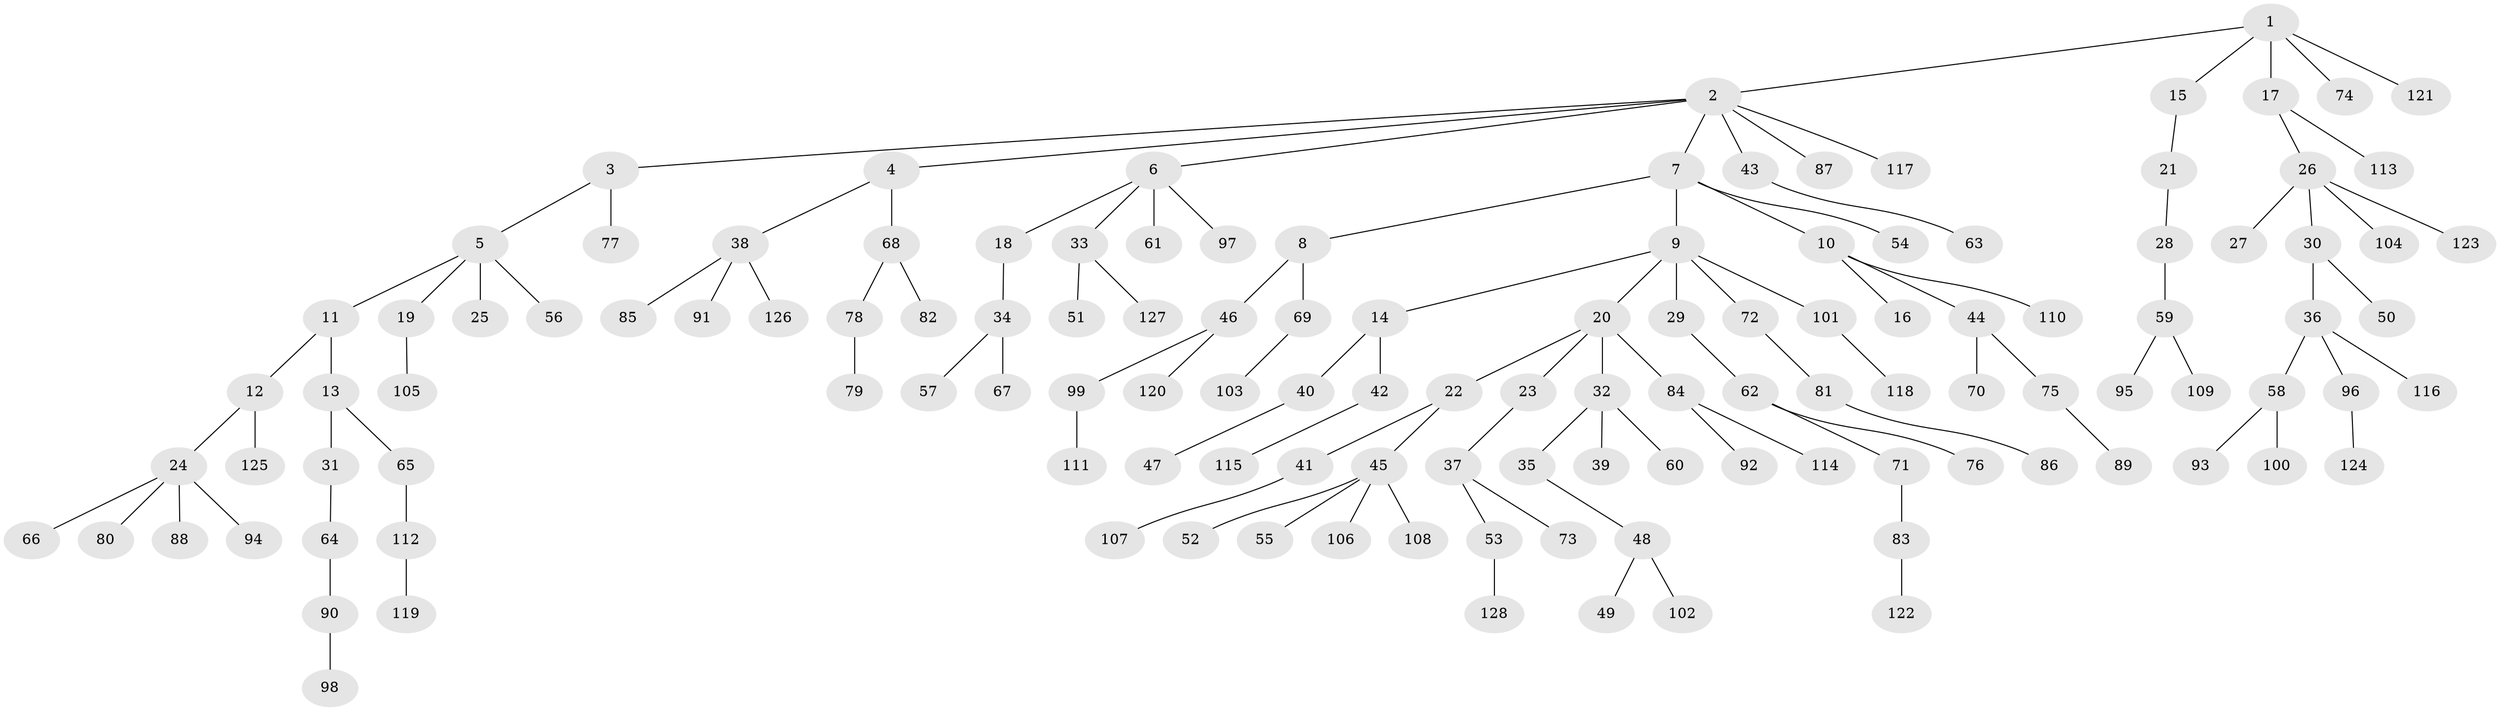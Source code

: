 // Generated by graph-tools (version 1.1) at 2025/02/03/09/25 03:02:29]
// undirected, 128 vertices, 127 edges
graph export_dot {
graph [start="1"]
  node [color=gray90,style=filled];
  1;
  2;
  3;
  4;
  5;
  6;
  7;
  8;
  9;
  10;
  11;
  12;
  13;
  14;
  15;
  16;
  17;
  18;
  19;
  20;
  21;
  22;
  23;
  24;
  25;
  26;
  27;
  28;
  29;
  30;
  31;
  32;
  33;
  34;
  35;
  36;
  37;
  38;
  39;
  40;
  41;
  42;
  43;
  44;
  45;
  46;
  47;
  48;
  49;
  50;
  51;
  52;
  53;
  54;
  55;
  56;
  57;
  58;
  59;
  60;
  61;
  62;
  63;
  64;
  65;
  66;
  67;
  68;
  69;
  70;
  71;
  72;
  73;
  74;
  75;
  76;
  77;
  78;
  79;
  80;
  81;
  82;
  83;
  84;
  85;
  86;
  87;
  88;
  89;
  90;
  91;
  92;
  93;
  94;
  95;
  96;
  97;
  98;
  99;
  100;
  101;
  102;
  103;
  104;
  105;
  106;
  107;
  108;
  109;
  110;
  111;
  112;
  113;
  114;
  115;
  116;
  117;
  118;
  119;
  120;
  121;
  122;
  123;
  124;
  125;
  126;
  127;
  128;
  1 -- 2;
  1 -- 15;
  1 -- 17;
  1 -- 74;
  1 -- 121;
  2 -- 3;
  2 -- 4;
  2 -- 6;
  2 -- 7;
  2 -- 43;
  2 -- 87;
  2 -- 117;
  3 -- 5;
  3 -- 77;
  4 -- 38;
  4 -- 68;
  5 -- 11;
  5 -- 19;
  5 -- 25;
  5 -- 56;
  6 -- 18;
  6 -- 33;
  6 -- 61;
  6 -- 97;
  7 -- 8;
  7 -- 9;
  7 -- 10;
  7 -- 54;
  8 -- 46;
  8 -- 69;
  9 -- 14;
  9 -- 20;
  9 -- 29;
  9 -- 72;
  9 -- 101;
  10 -- 16;
  10 -- 44;
  10 -- 110;
  11 -- 12;
  11 -- 13;
  12 -- 24;
  12 -- 125;
  13 -- 31;
  13 -- 65;
  14 -- 40;
  14 -- 42;
  15 -- 21;
  17 -- 26;
  17 -- 113;
  18 -- 34;
  19 -- 105;
  20 -- 22;
  20 -- 23;
  20 -- 32;
  20 -- 84;
  21 -- 28;
  22 -- 41;
  22 -- 45;
  23 -- 37;
  24 -- 66;
  24 -- 80;
  24 -- 88;
  24 -- 94;
  26 -- 27;
  26 -- 30;
  26 -- 104;
  26 -- 123;
  28 -- 59;
  29 -- 62;
  30 -- 36;
  30 -- 50;
  31 -- 64;
  32 -- 35;
  32 -- 39;
  32 -- 60;
  33 -- 51;
  33 -- 127;
  34 -- 57;
  34 -- 67;
  35 -- 48;
  36 -- 58;
  36 -- 96;
  36 -- 116;
  37 -- 53;
  37 -- 73;
  38 -- 85;
  38 -- 91;
  38 -- 126;
  40 -- 47;
  41 -- 107;
  42 -- 115;
  43 -- 63;
  44 -- 70;
  44 -- 75;
  45 -- 52;
  45 -- 55;
  45 -- 106;
  45 -- 108;
  46 -- 99;
  46 -- 120;
  48 -- 49;
  48 -- 102;
  53 -- 128;
  58 -- 93;
  58 -- 100;
  59 -- 95;
  59 -- 109;
  62 -- 71;
  62 -- 76;
  64 -- 90;
  65 -- 112;
  68 -- 78;
  68 -- 82;
  69 -- 103;
  71 -- 83;
  72 -- 81;
  75 -- 89;
  78 -- 79;
  81 -- 86;
  83 -- 122;
  84 -- 92;
  84 -- 114;
  90 -- 98;
  96 -- 124;
  99 -- 111;
  101 -- 118;
  112 -- 119;
}
